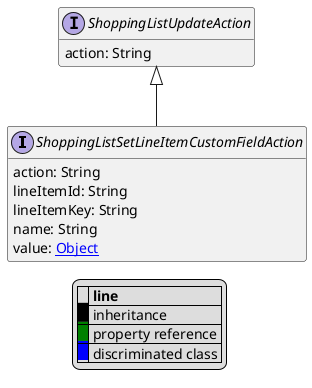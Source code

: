 @startuml

hide empty fields
hide empty methods
legend
|= |= line |
|<back:black>   </back>| inheritance |
|<back:green>   </back>| property reference |
|<back:blue>   </back>| discriminated class |
endlegend
interface ShoppingListSetLineItemCustomFieldAction [[ShoppingListSetLineItemCustomFieldAction.svg]] extends ShoppingListUpdateAction {
    action: String
    lineItemId: String
    lineItemKey: String
    name: String
    value: [[Object.svg Object]]
}
interface ShoppingListUpdateAction [[ShoppingListUpdateAction.svg]]  {
    action: String
}





@enduml
